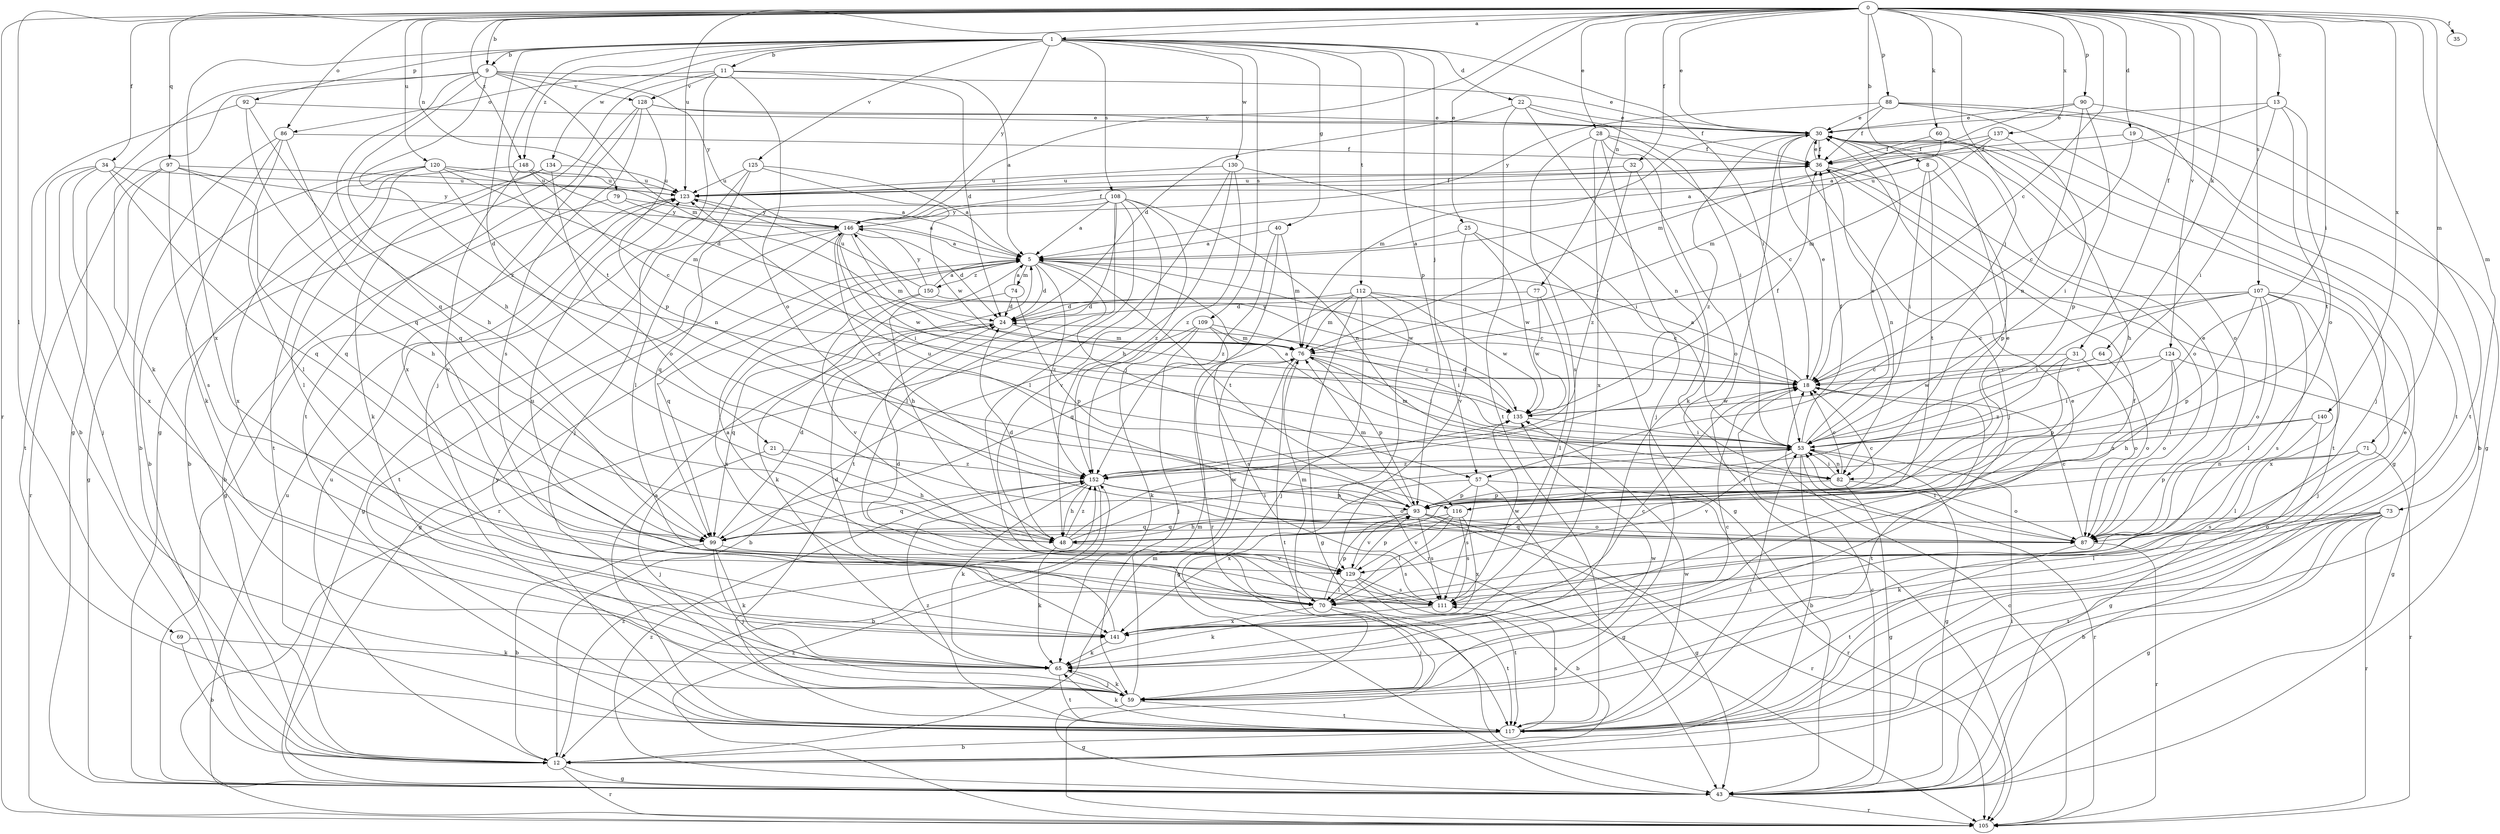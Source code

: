 strict digraph  {
0;
1;
5;
8;
9;
11;
12;
13;
18;
19;
21;
22;
24;
25;
28;
30;
31;
32;
34;
35;
36;
40;
43;
48;
53;
57;
59;
60;
64;
65;
69;
70;
71;
73;
74;
76;
77;
79;
82;
86;
87;
88;
90;
92;
93;
97;
99;
105;
107;
108;
109;
111;
112;
116;
117;
120;
123;
124;
125;
128;
129;
130;
134;
135;
137;
140;
141;
146;
148;
150;
152;
0 -> 1  [label=a];
0 -> 8  [label=b];
0 -> 9  [label=b];
0 -> 13  [label=c];
0 -> 18  [label=c];
0 -> 19  [label=d];
0 -> 25  [label=e];
0 -> 28  [label=e];
0 -> 30  [label=e];
0 -> 31  [label=f];
0 -> 32  [label=f];
0 -> 34  [label=f];
0 -> 35  [label=f];
0 -> 53  [label=i];
0 -> 57  [label=j];
0 -> 60  [label=k];
0 -> 64  [label=k];
0 -> 69  [label=l];
0 -> 71  [label=m];
0 -> 73  [label=m];
0 -> 77  [label=n];
0 -> 79  [label=n];
0 -> 86  [label=o];
0 -> 88  [label=p];
0 -> 90  [label=p];
0 -> 97  [label=q];
0 -> 105  [label=r];
0 -> 107  [label=s];
0 -> 120  [label=u];
0 -> 123  [label=u];
0 -> 124  [label=v];
0 -> 137  [label=x];
0 -> 140  [label=x];
0 -> 146  [label=y];
0 -> 148  [label=z];
1 -> 9  [label=b];
1 -> 11  [label=b];
1 -> 21  [label=d];
1 -> 22  [label=d];
1 -> 40  [label=g];
1 -> 53  [label=i];
1 -> 57  [label=j];
1 -> 92  [label=p];
1 -> 93  [label=p];
1 -> 108  [label=s];
1 -> 109  [label=s];
1 -> 112  [label=t];
1 -> 116  [label=t];
1 -> 125  [label=v];
1 -> 130  [label=w];
1 -> 134  [label=w];
1 -> 141  [label=x];
1 -> 146  [label=y];
1 -> 148  [label=z];
5 -> 24  [label=d];
5 -> 43  [label=g];
5 -> 48  [label=h];
5 -> 57  [label=j];
5 -> 74  [label=m];
5 -> 99  [label=q];
5 -> 116  [label=t];
5 -> 135  [label=w];
5 -> 150  [label=z];
5 -> 152  [label=z];
8 -> 53  [label=i];
8 -> 93  [label=p];
8 -> 116  [label=t];
8 -> 123  [label=u];
9 -> 30  [label=e];
9 -> 43  [label=g];
9 -> 48  [label=h];
9 -> 65  [label=k];
9 -> 76  [label=m];
9 -> 99  [label=q];
9 -> 128  [label=v];
9 -> 146  [label=y];
9 -> 152  [label=z];
11 -> 5  [label=a];
11 -> 24  [label=d];
11 -> 43  [label=g];
11 -> 59  [label=j];
11 -> 86  [label=o];
11 -> 87  [label=o];
11 -> 128  [label=v];
12 -> 43  [label=g];
12 -> 76  [label=m];
12 -> 105  [label=r];
12 -> 123  [label=u];
12 -> 152  [label=z];
13 -> 5  [label=a];
13 -> 30  [label=e];
13 -> 53  [label=i];
13 -> 87  [label=o];
13 -> 116  [label=t];
18 -> 5  [label=a];
18 -> 30  [label=e];
18 -> 117  [label=t];
18 -> 135  [label=w];
18 -> 146  [label=y];
19 -> 12  [label=b];
19 -> 18  [label=c];
19 -> 36  [label=f];
21 -> 48  [label=h];
21 -> 59  [label=j];
21 -> 152  [label=z];
22 -> 24  [label=d];
22 -> 30  [label=e];
22 -> 53  [label=i];
22 -> 82  [label=n];
22 -> 117  [label=t];
24 -> 76  [label=m];
24 -> 99  [label=q];
25 -> 5  [label=a];
25 -> 43  [label=g];
25 -> 129  [label=v];
25 -> 135  [label=w];
28 -> 18  [label=c];
28 -> 36  [label=f];
28 -> 59  [label=j];
28 -> 65  [label=k];
28 -> 111  [label=s];
28 -> 141  [label=x];
30 -> 36  [label=f];
30 -> 43  [label=g];
30 -> 59  [label=j];
30 -> 76  [label=m];
30 -> 87  [label=o];
30 -> 105  [label=r];
30 -> 152  [label=z];
31 -> 18  [label=c];
31 -> 87  [label=o];
31 -> 93  [label=p];
31 -> 152  [label=z];
32 -> 87  [label=o];
32 -> 123  [label=u];
32 -> 152  [label=z];
34 -> 48  [label=h];
34 -> 59  [label=j];
34 -> 99  [label=q];
34 -> 117  [label=t];
34 -> 123  [label=u];
34 -> 141  [label=x];
36 -> 30  [label=e];
36 -> 82  [label=n];
36 -> 87  [label=o];
36 -> 117  [label=t];
36 -> 123  [label=u];
40 -> 5  [label=a];
40 -> 76  [label=m];
40 -> 105  [label=r];
40 -> 152  [label=z];
43 -> 18  [label=c];
43 -> 53  [label=i];
43 -> 105  [label=r];
43 -> 123  [label=u];
43 -> 152  [label=z];
48 -> 24  [label=d];
48 -> 30  [label=e];
48 -> 53  [label=i];
48 -> 65  [label=k];
48 -> 111  [label=s];
48 -> 135  [label=w];
48 -> 152  [label=z];
53 -> 5  [label=a];
53 -> 12  [label=b];
53 -> 30  [label=e];
53 -> 36  [label=f];
53 -> 43  [label=g];
53 -> 76  [label=m];
53 -> 82  [label=n];
53 -> 105  [label=r];
53 -> 129  [label=v];
53 -> 152  [label=z];
57 -> 43  [label=g];
57 -> 93  [label=p];
57 -> 105  [label=r];
57 -> 111  [label=s];
57 -> 141  [label=x];
59 -> 43  [label=g];
59 -> 65  [label=k];
59 -> 76  [label=m];
59 -> 117  [label=t];
59 -> 135  [label=w];
60 -> 36  [label=f];
60 -> 48  [label=h];
60 -> 76  [label=m];
64 -> 18  [label=c];
64 -> 87  [label=o];
64 -> 135  [label=w];
65 -> 18  [label=c];
65 -> 30  [label=e];
65 -> 59  [label=j];
65 -> 117  [label=t];
69 -> 12  [label=b];
69 -> 65  [label=k];
70 -> 5  [label=a];
70 -> 59  [label=j];
70 -> 76  [label=m];
70 -> 93  [label=p];
70 -> 117  [label=t];
70 -> 141  [label=x];
71 -> 82  [label=n];
71 -> 93  [label=p];
71 -> 105  [label=r];
71 -> 111  [label=s];
73 -> 12  [label=b];
73 -> 43  [label=g];
73 -> 65  [label=k];
73 -> 70  [label=l];
73 -> 87  [label=o];
73 -> 99  [label=q];
73 -> 105  [label=r];
73 -> 117  [label=t];
74 -> 5  [label=a];
74 -> 24  [label=d];
74 -> 65  [label=k];
74 -> 93  [label=p];
76 -> 18  [label=c];
76 -> 43  [label=g];
76 -> 53  [label=i];
76 -> 93  [label=p];
76 -> 117  [label=t];
77 -> 24  [label=d];
77 -> 70  [label=l];
77 -> 135  [label=w];
79 -> 5  [label=a];
79 -> 12  [label=b];
79 -> 146  [label=y];
82 -> 18  [label=c];
82 -> 43  [label=g];
82 -> 53  [label=i];
82 -> 87  [label=o];
82 -> 93  [label=p];
86 -> 12  [label=b];
86 -> 36  [label=f];
86 -> 65  [label=k];
86 -> 70  [label=l];
86 -> 99  [label=q];
87 -> 18  [label=c];
87 -> 30  [label=e];
87 -> 53  [label=i];
87 -> 105  [label=r];
87 -> 117  [label=t];
88 -> 30  [label=e];
88 -> 36  [label=f];
88 -> 43  [label=g];
88 -> 59  [label=j];
88 -> 117  [label=t];
88 -> 146  [label=y];
90 -> 30  [label=e];
90 -> 76  [label=m];
90 -> 82  [label=n];
90 -> 93  [label=p];
90 -> 117  [label=t];
92 -> 12  [label=b];
92 -> 30  [label=e];
92 -> 48  [label=h];
92 -> 99  [label=q];
93 -> 18  [label=c];
93 -> 43  [label=g];
93 -> 48  [label=h];
93 -> 76  [label=m];
93 -> 87  [label=o];
93 -> 99  [label=q];
93 -> 105  [label=r];
93 -> 111  [label=s];
93 -> 123  [label=u];
93 -> 129  [label=v];
97 -> 43  [label=g];
97 -> 99  [label=q];
97 -> 105  [label=r];
97 -> 111  [label=s];
97 -> 123  [label=u];
97 -> 146  [label=y];
99 -> 12  [label=b];
99 -> 24  [label=d];
99 -> 59  [label=j];
99 -> 65  [label=k];
99 -> 129  [label=v];
105 -> 18  [label=c];
105 -> 152  [label=z];
107 -> 18  [label=c];
107 -> 24  [label=d];
107 -> 53  [label=i];
107 -> 59  [label=j];
107 -> 70  [label=l];
107 -> 87  [label=o];
107 -> 93  [label=p];
107 -> 111  [label=s];
107 -> 141  [label=x];
108 -> 5  [label=a];
108 -> 70  [label=l];
108 -> 82  [label=n];
108 -> 99  [label=q];
108 -> 105  [label=r];
108 -> 117  [label=t];
108 -> 129  [label=v];
108 -> 146  [label=y];
108 -> 152  [label=z];
109 -> 12  [label=b];
109 -> 53  [label=i];
109 -> 59  [label=j];
109 -> 65  [label=k];
109 -> 76  [label=m];
109 -> 111  [label=s];
111 -> 24  [label=d];
111 -> 65  [label=k];
111 -> 123  [label=u];
111 -> 135  [label=w];
112 -> 18  [label=c];
112 -> 24  [label=d];
112 -> 43  [label=g];
112 -> 59  [label=j];
112 -> 76  [label=m];
112 -> 99  [label=q];
112 -> 105  [label=r];
112 -> 135  [label=w];
116 -> 70  [label=l];
116 -> 99  [label=q];
116 -> 111  [label=s];
116 -> 129  [label=v];
116 -> 141  [label=x];
117 -> 5  [label=a];
117 -> 12  [label=b];
117 -> 30  [label=e];
117 -> 53  [label=i];
117 -> 65  [label=k];
117 -> 111  [label=s];
117 -> 135  [label=w];
117 -> 146  [label=y];
117 -> 152  [label=z];
120 -> 5  [label=a];
120 -> 12  [label=b];
120 -> 70  [label=l];
120 -> 76  [label=m];
120 -> 82  [label=n];
120 -> 123  [label=u];
120 -> 141  [label=x];
123 -> 36  [label=f];
123 -> 43  [label=g];
123 -> 146  [label=y];
124 -> 18  [label=c];
124 -> 43  [label=g];
124 -> 48  [label=h];
124 -> 53  [label=i];
124 -> 87  [label=o];
125 -> 5  [label=a];
125 -> 59  [label=j];
125 -> 70  [label=l];
125 -> 123  [label=u];
125 -> 135  [label=w];
128 -> 30  [label=e];
128 -> 36  [label=f];
128 -> 93  [label=p];
128 -> 111  [label=s];
128 -> 117  [label=t];
128 -> 141  [label=x];
129 -> 12  [label=b];
129 -> 70  [label=l];
129 -> 93  [label=p];
129 -> 111  [label=s];
129 -> 117  [label=t];
130 -> 48  [label=h];
130 -> 53  [label=i];
130 -> 70  [label=l];
130 -> 123  [label=u];
130 -> 152  [label=z];
134 -> 65  [label=k];
134 -> 87  [label=o];
134 -> 117  [label=t];
134 -> 123  [label=u];
135 -> 24  [label=d];
135 -> 36  [label=f];
135 -> 53  [label=i];
137 -> 5  [label=a];
137 -> 36  [label=f];
137 -> 53  [label=i];
137 -> 76  [label=m];
140 -> 43  [label=g];
140 -> 53  [label=i];
140 -> 70  [label=l];
140 -> 152  [label=z];
141 -> 18  [label=c];
141 -> 24  [label=d];
141 -> 36  [label=f];
141 -> 65  [label=k];
146 -> 5  [label=a];
146 -> 24  [label=d];
146 -> 36  [label=f];
146 -> 43  [label=g];
146 -> 53  [label=i];
146 -> 76  [label=m];
146 -> 117  [label=t];
146 -> 135  [label=w];
146 -> 152  [label=z];
148 -> 12  [label=b];
148 -> 18  [label=c];
148 -> 24  [label=d];
148 -> 123  [label=u];
148 -> 129  [label=v];
150 -> 5  [label=a];
150 -> 18  [label=c];
150 -> 123  [label=u];
150 -> 129  [label=v];
150 -> 141  [label=x];
150 -> 146  [label=y];
152 -> 12  [label=b];
152 -> 48  [label=h];
152 -> 65  [label=k];
152 -> 87  [label=o];
152 -> 93  [label=p];
152 -> 99  [label=q];
}
